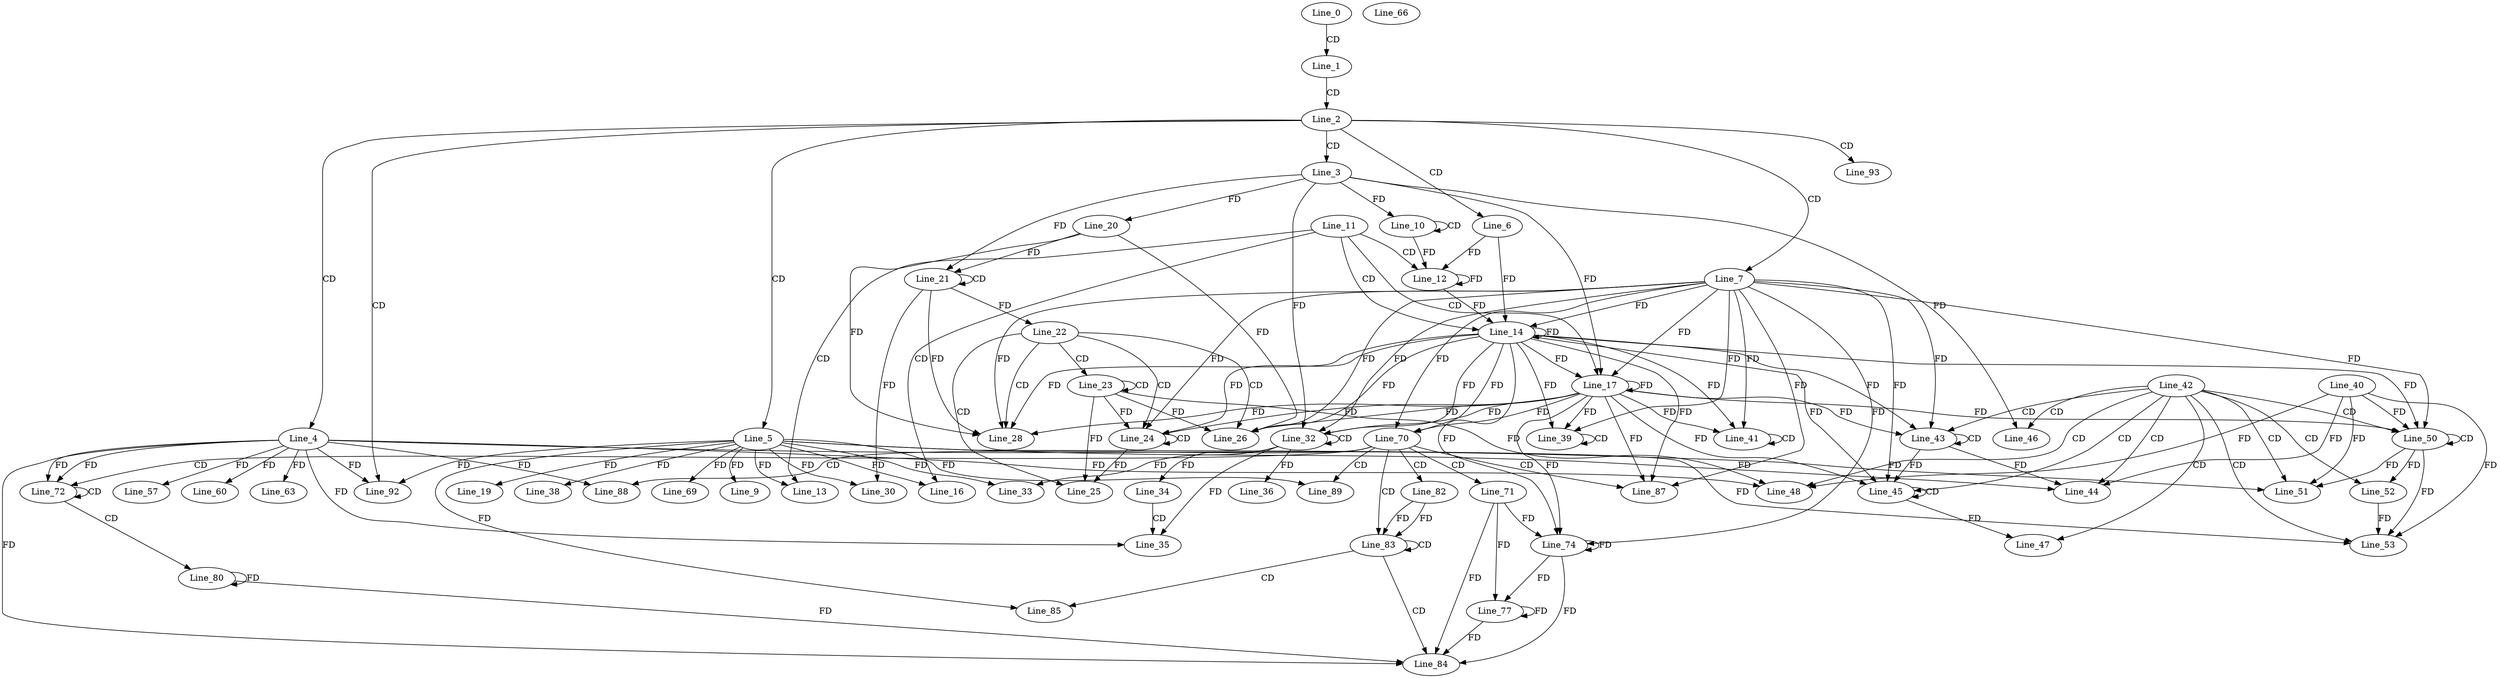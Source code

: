 digraph G {
  Line_0;
  Line_1;
  Line_2;
  Line_3;
  Line_4;
  Line_5;
  Line_6;
  Line_7;
  Line_9;
  Line_10;
  Line_10;
  Line_11;
  Line_12;
  Line_12;
  Line_13;
  Line_14;
  Line_14;
  Line_16;
  Line_17;
  Line_17;
  Line_19;
  Line_20;
  Line_21;
  Line_21;
  Line_20;
  Line_21;
  Line_22;
  Line_23;
  Line_23;
  Line_24;
  Line_24;
  Line_24;
  Line_25;
  Line_25;
  Line_26;
  Line_26;
  Line_28;
  Line_28;
  Line_30;
  Line_30;
  Line_32;
  Line_32;
  Line_32;
  Line_33;
  Line_33;
  Line_34;
  Line_34;
  Line_34;
  Line_35;
  Line_35;
  Line_36;
  Line_38;
  Line_39;
  Line_39;
  Line_39;
  Line_41;
  Line_41;
  Line_41;
  Line_42;
  Line_43;
  Line_43;
  Line_43;
  Line_44;
  Line_44;
  Line_40;
  Line_44;
  Line_44;
  Line_45;
  Line_45;
  Line_46;
  Line_46;
  Line_47;
  Line_48;
  Line_48;
  Line_48;
  Line_50;
  Line_50;
  Line_50;
  Line_51;
  Line_51;
  Line_52;
  Line_52;
  Line_52;
  Line_52;
  Line_53;
  Line_53;
  Line_53;
  Line_53;
  Line_53;
  Line_57;
  Line_60;
  Line_63;
  Line_66;
  Line_69;
  Line_70;
  Line_71;
  Line_72;
  Line_72;
  Line_74;
  Line_74;
  Line_77;
  Line_80;
  Line_82;
  Line_83;
  Line_83;
  Line_84;
  Line_84;
  Line_85;
  Line_87;
  Line_88;
  Line_89;
  Line_92;
  Line_92;
  Line_93;
  Line_0 -> Line_1 [ label="CD" ];
  Line_1 -> Line_2 [ label="CD" ];
  Line_2 -> Line_3 [ label="CD" ];
  Line_2 -> Line_4 [ label="CD" ];
  Line_2 -> Line_5 [ label="CD" ];
  Line_2 -> Line_6 [ label="CD" ];
  Line_2 -> Line_7 [ label="CD" ];
  Line_5 -> Line_9 [ label="FD" ];
  Line_10 -> Line_10 [ label="CD" ];
  Line_3 -> Line_10 [ label="FD" ];
  Line_11 -> Line_12 [ label="CD" ];
  Line_6 -> Line_12 [ label="FD" ];
  Line_12 -> Line_12 [ label="FD" ];
  Line_10 -> Line_12 [ label="FD" ];
  Line_11 -> Line_13 [ label="CD" ];
  Line_5 -> Line_13 [ label="FD" ];
  Line_11 -> Line_14 [ label="CD" ];
  Line_7 -> Line_14 [ label="FD" ];
  Line_14 -> Line_14 [ label="FD" ];
  Line_6 -> Line_14 [ label="FD" ];
  Line_12 -> Line_14 [ label="FD" ];
  Line_11 -> Line_16 [ label="CD" ];
  Line_5 -> Line_16 [ label="FD" ];
  Line_11 -> Line_17 [ label="CD" ];
  Line_7 -> Line_17 [ label="FD" ];
  Line_14 -> Line_17 [ label="FD" ];
  Line_17 -> Line_17 [ label="FD" ];
  Line_3 -> Line_17 [ label="FD" ];
  Line_5 -> Line_19 [ label="FD" ];
  Line_3 -> Line_20 [ label="FD" ];
  Line_21 -> Line_21 [ label="CD" ];
  Line_20 -> Line_21 [ label="FD" ];
  Line_3 -> Line_21 [ label="FD" ];
  Line_21 -> Line_22 [ label="FD" ];
  Line_22 -> Line_23 [ label="CD" ];
  Line_23 -> Line_23 [ label="CD" ];
  Line_22 -> Line_24 [ label="CD" ];
  Line_24 -> Line_24 [ label="CD" ];
  Line_7 -> Line_24 [ label="FD" ];
  Line_14 -> Line_24 [ label="FD" ];
  Line_17 -> Line_24 [ label="FD" ];
  Line_23 -> Line_24 [ label="FD" ];
  Line_22 -> Line_25 [ label="CD" ];
  Line_24 -> Line_25 [ label="FD" ];
  Line_23 -> Line_25 [ label="FD" ];
  Line_22 -> Line_26 [ label="CD" ];
  Line_7 -> Line_26 [ label="FD" ];
  Line_14 -> Line_26 [ label="FD" ];
  Line_17 -> Line_26 [ label="FD" ];
  Line_20 -> Line_26 [ label="FD" ];
  Line_23 -> Line_26 [ label="FD" ];
  Line_22 -> Line_28 [ label="CD" ];
  Line_7 -> Line_28 [ label="FD" ];
  Line_14 -> Line_28 [ label="FD" ];
  Line_17 -> Line_28 [ label="FD" ];
  Line_20 -> Line_28 [ label="FD" ];
  Line_21 -> Line_28 [ label="FD" ];
  Line_5 -> Line_30 [ label="FD" ];
  Line_21 -> Line_30 [ label="FD" ];
  Line_32 -> Line_32 [ label="CD" ];
  Line_7 -> Line_32 [ label="FD" ];
  Line_14 -> Line_32 [ label="FD" ];
  Line_17 -> Line_32 [ label="FD" ];
  Line_3 -> Line_32 [ label="FD" ];
  Line_5 -> Line_33 [ label="FD" ];
  Line_32 -> Line_33 [ label="FD" ];
  Line_32 -> Line_34 [ label="FD" ];
  Line_34 -> Line_35 [ label="CD" ];
  Line_4 -> Line_35 [ label="FD" ];
  Line_32 -> Line_35 [ label="FD" ];
  Line_32 -> Line_36 [ label="FD" ];
  Line_5 -> Line_38 [ label="FD" ];
  Line_39 -> Line_39 [ label="CD" ];
  Line_7 -> Line_39 [ label="FD" ];
  Line_14 -> Line_39 [ label="FD" ];
  Line_17 -> Line_39 [ label="FD" ];
  Line_41 -> Line_41 [ label="CD" ];
  Line_7 -> Line_41 [ label="FD" ];
  Line_14 -> Line_41 [ label="FD" ];
  Line_17 -> Line_41 [ label="FD" ];
  Line_42 -> Line_43 [ label="CD" ];
  Line_43 -> Line_43 [ label="CD" ];
  Line_7 -> Line_43 [ label="FD" ];
  Line_14 -> Line_43 [ label="FD" ];
  Line_17 -> Line_43 [ label="FD" ];
  Line_42 -> Line_44 [ label="CD" ];
  Line_43 -> Line_44 [ label="FD" ];
  Line_40 -> Line_44 [ label="FD" ];
  Line_5 -> Line_44 [ label="FD" ];
  Line_42 -> Line_45 [ label="CD" ];
  Line_45 -> Line_45 [ label="CD" ];
  Line_7 -> Line_45 [ label="FD" ];
  Line_14 -> Line_45 [ label="FD" ];
  Line_17 -> Line_45 [ label="FD" ];
  Line_43 -> Line_45 [ label="FD" ];
  Line_42 -> Line_46 [ label="CD" ];
  Line_3 -> Line_46 [ label="FD" ];
  Line_42 -> Line_47 [ label="CD" ];
  Line_45 -> Line_47 [ label="FD" ];
  Line_42 -> Line_48 [ label="CD" ];
  Line_40 -> Line_48 [ label="FD" ];
  Line_4 -> Line_48 [ label="FD" ];
  Line_23 -> Line_48 [ label="FD" ];
  Line_42 -> Line_50 [ label="CD" ];
  Line_50 -> Line_50 [ label="CD" ];
  Line_7 -> Line_50 [ label="FD" ];
  Line_14 -> Line_50 [ label="FD" ];
  Line_17 -> Line_50 [ label="FD" ];
  Line_40 -> Line_50 [ label="FD" ];
  Line_42 -> Line_51 [ label="CD" ];
  Line_40 -> Line_51 [ label="FD" ];
  Line_50 -> Line_51 [ label="FD" ];
  Line_4 -> Line_51 [ label="FD" ];
  Line_42 -> Line_52 [ label="CD" ];
  Line_50 -> Line_52 [ label="FD" ];
  Line_42 -> Line_53 [ label="CD" ];
  Line_52 -> Line_53 [ label="FD" ];
  Line_40 -> Line_53 [ label="FD" ];
  Line_5 -> Line_53 [ label="FD" ];
  Line_50 -> Line_53 [ label="FD" ];
  Line_4 -> Line_57 [ label="FD" ];
  Line_4 -> Line_60 [ label="FD" ];
  Line_4 -> Line_63 [ label="FD" ];
  Line_5 -> Line_69 [ label="FD" ];
  Line_7 -> Line_70 [ label="FD" ];
  Line_14 -> Line_70 [ label="FD" ];
  Line_17 -> Line_70 [ label="FD" ];
  Line_70 -> Line_71 [ label="CD" ];
  Line_70 -> Line_72 [ label="CD" ];
  Line_4 -> Line_72 [ label="FD" ];
  Line_72 -> Line_72 [ label="CD" ];
  Line_4 -> Line_72 [ label="FD" ];
  Line_71 -> Line_74 [ label="FD" ];
  Line_74 -> Line_74 [ label="FD" ];
  Line_7 -> Line_74 [ label="FD" ];
  Line_14 -> Line_74 [ label="FD" ];
  Line_17 -> Line_74 [ label="FD" ];
  Line_71 -> Line_77 [ label="FD" ];
  Line_74 -> Line_77 [ label="FD" ];
  Line_77 -> Line_77 [ label="FD" ];
  Line_72 -> Line_80 [ label="CD" ];
  Line_80 -> Line_80 [ label="FD" ];
  Line_70 -> Line_82 [ label="CD" ];
  Line_70 -> Line_83 [ label="CD" ];
  Line_82 -> Line_83 [ label="FD" ];
  Line_83 -> Line_83 [ label="CD" ];
  Line_82 -> Line_83 [ label="FD" ];
  Line_83 -> Line_84 [ label="CD" ];
  Line_4 -> Line_84 [ label="FD" ];
  Line_71 -> Line_84 [ label="FD" ];
  Line_74 -> Line_84 [ label="FD" ];
  Line_77 -> Line_84 [ label="FD" ];
  Line_80 -> Line_84 [ label="FD" ];
  Line_83 -> Line_85 [ label="CD" ];
  Line_5 -> Line_85 [ label="FD" ];
  Line_70 -> Line_87 [ label="CD" ];
  Line_7 -> Line_87 [ label="FD" ];
  Line_14 -> Line_87 [ label="FD" ];
  Line_17 -> Line_87 [ label="FD" ];
  Line_70 -> Line_88 [ label="CD" ];
  Line_4 -> Line_88 [ label="FD" ];
  Line_70 -> Line_89 [ label="CD" ];
  Line_5 -> Line_89 [ label="FD" ];
  Line_2 -> Line_92 [ label="CD" ];
  Line_4 -> Line_92 [ label="FD" ];
  Line_5 -> Line_92 [ label="FD" ];
  Line_2 -> Line_93 [ label="CD" ];
}
